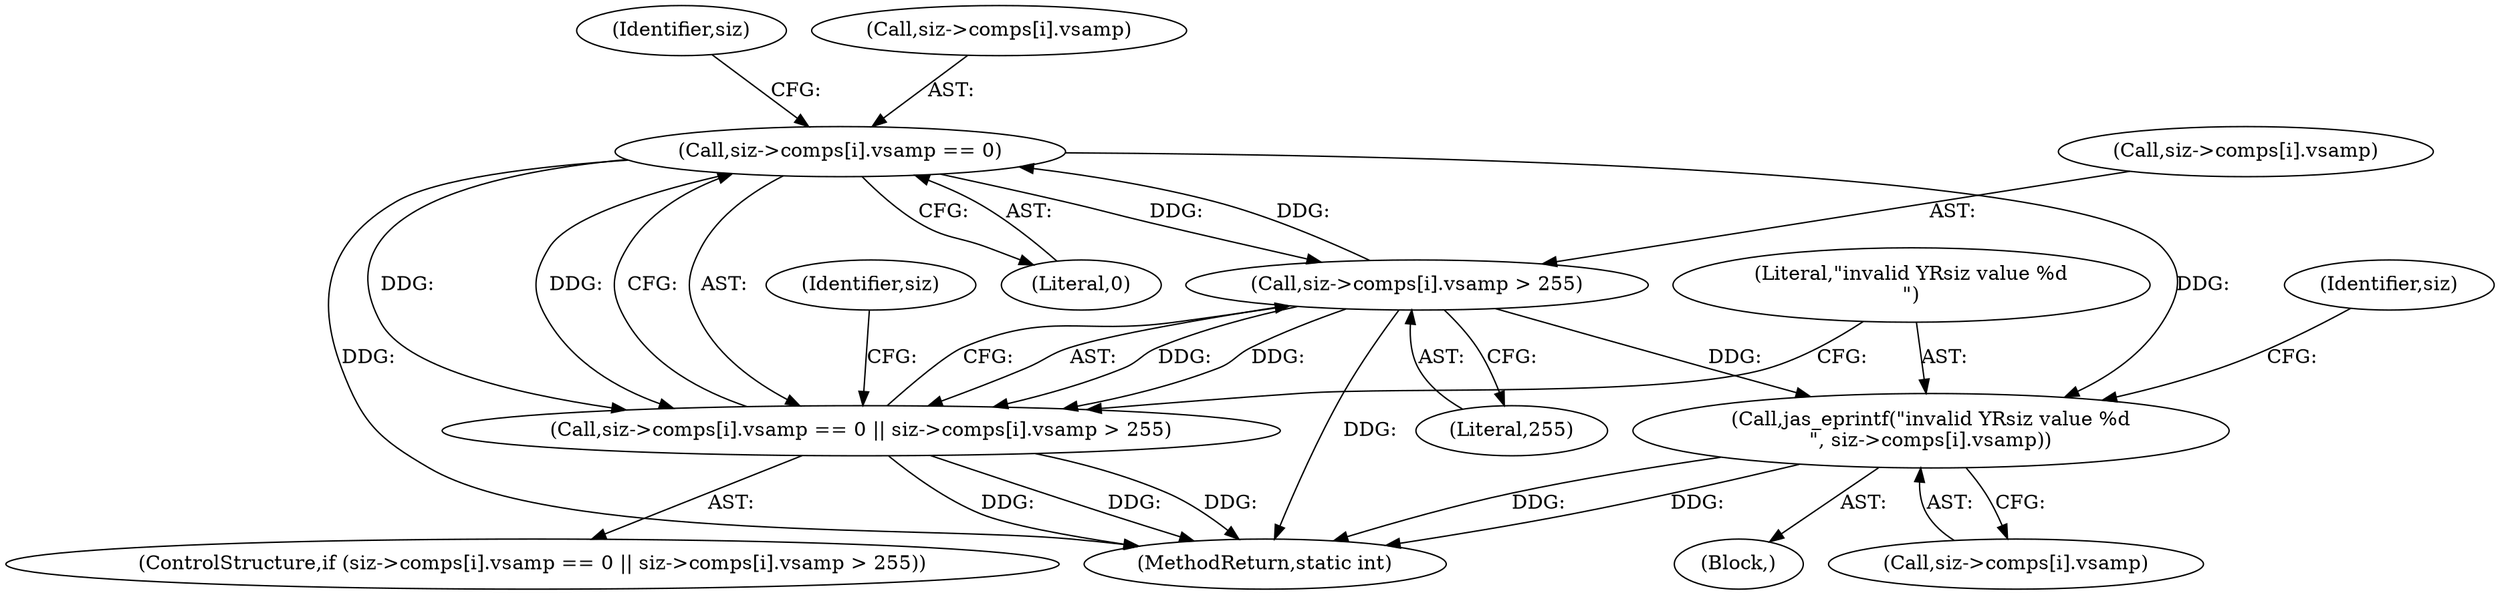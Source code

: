 digraph "0_jasper_f7038068550fba0e41e1d0c355787f1dcd5bf330@array" {
"1000353" [label="(Call,siz->comps[i].vsamp == 0)"];
"1000362" [label="(Call,siz->comps[i].vsamp > 255)"];
"1000353" [label="(Call,siz->comps[i].vsamp == 0)"];
"1000352" [label="(Call,siz->comps[i].vsamp == 0 || siz->comps[i].vsamp > 255)"];
"1000372" [label="(Call,jas_eprintf(\"invalid YRsiz value %d\n\", siz->comps[i].vsamp))"];
"1000392" [label="(Identifier,siz)"];
"1000362" [label="(Call,siz->comps[i].vsamp > 255)"];
"1000366" [label="(Identifier,siz)"];
"1000370" [label="(Literal,255)"];
"1000363" [label="(Call,siz->comps[i].vsamp)"];
"1000372" [label="(Call,jas_eprintf(\"invalid YRsiz value %d\n\", siz->comps[i].vsamp))"];
"1000374" [label="(Call,siz->comps[i].vsamp)"];
"1000353" [label="(Call,siz->comps[i].vsamp == 0)"];
"1000373" [label="(Literal,\"invalid YRsiz value %d\n\")"];
"1000361" [label="(Literal,0)"];
"1000383" [label="(Identifier,siz)"];
"1000354" [label="(Call,siz->comps[i].vsamp)"];
"1000427" [label="(MethodReturn,static int)"];
"1000371" [label="(Block,)"];
"1000351" [label="(ControlStructure,if (siz->comps[i].vsamp == 0 || siz->comps[i].vsamp > 255))"];
"1000352" [label="(Call,siz->comps[i].vsamp == 0 || siz->comps[i].vsamp > 255)"];
"1000353" -> "1000352"  [label="AST: "];
"1000353" -> "1000361"  [label="CFG: "];
"1000354" -> "1000353"  [label="AST: "];
"1000361" -> "1000353"  [label="AST: "];
"1000366" -> "1000353"  [label="CFG: "];
"1000352" -> "1000353"  [label="CFG: "];
"1000353" -> "1000427"  [label="DDG: "];
"1000353" -> "1000352"  [label="DDG: "];
"1000353" -> "1000352"  [label="DDG: "];
"1000362" -> "1000353"  [label="DDG: "];
"1000353" -> "1000362"  [label="DDG: "];
"1000353" -> "1000372"  [label="DDG: "];
"1000362" -> "1000352"  [label="AST: "];
"1000362" -> "1000370"  [label="CFG: "];
"1000363" -> "1000362"  [label="AST: "];
"1000370" -> "1000362"  [label="AST: "];
"1000352" -> "1000362"  [label="CFG: "];
"1000362" -> "1000427"  [label="DDG: "];
"1000362" -> "1000352"  [label="DDG: "];
"1000362" -> "1000352"  [label="DDG: "];
"1000362" -> "1000372"  [label="DDG: "];
"1000352" -> "1000351"  [label="AST: "];
"1000373" -> "1000352"  [label="CFG: "];
"1000392" -> "1000352"  [label="CFG: "];
"1000352" -> "1000427"  [label="DDG: "];
"1000352" -> "1000427"  [label="DDG: "];
"1000352" -> "1000427"  [label="DDG: "];
"1000372" -> "1000371"  [label="AST: "];
"1000372" -> "1000374"  [label="CFG: "];
"1000373" -> "1000372"  [label="AST: "];
"1000374" -> "1000372"  [label="AST: "];
"1000383" -> "1000372"  [label="CFG: "];
"1000372" -> "1000427"  [label="DDG: "];
"1000372" -> "1000427"  [label="DDG: "];
}
